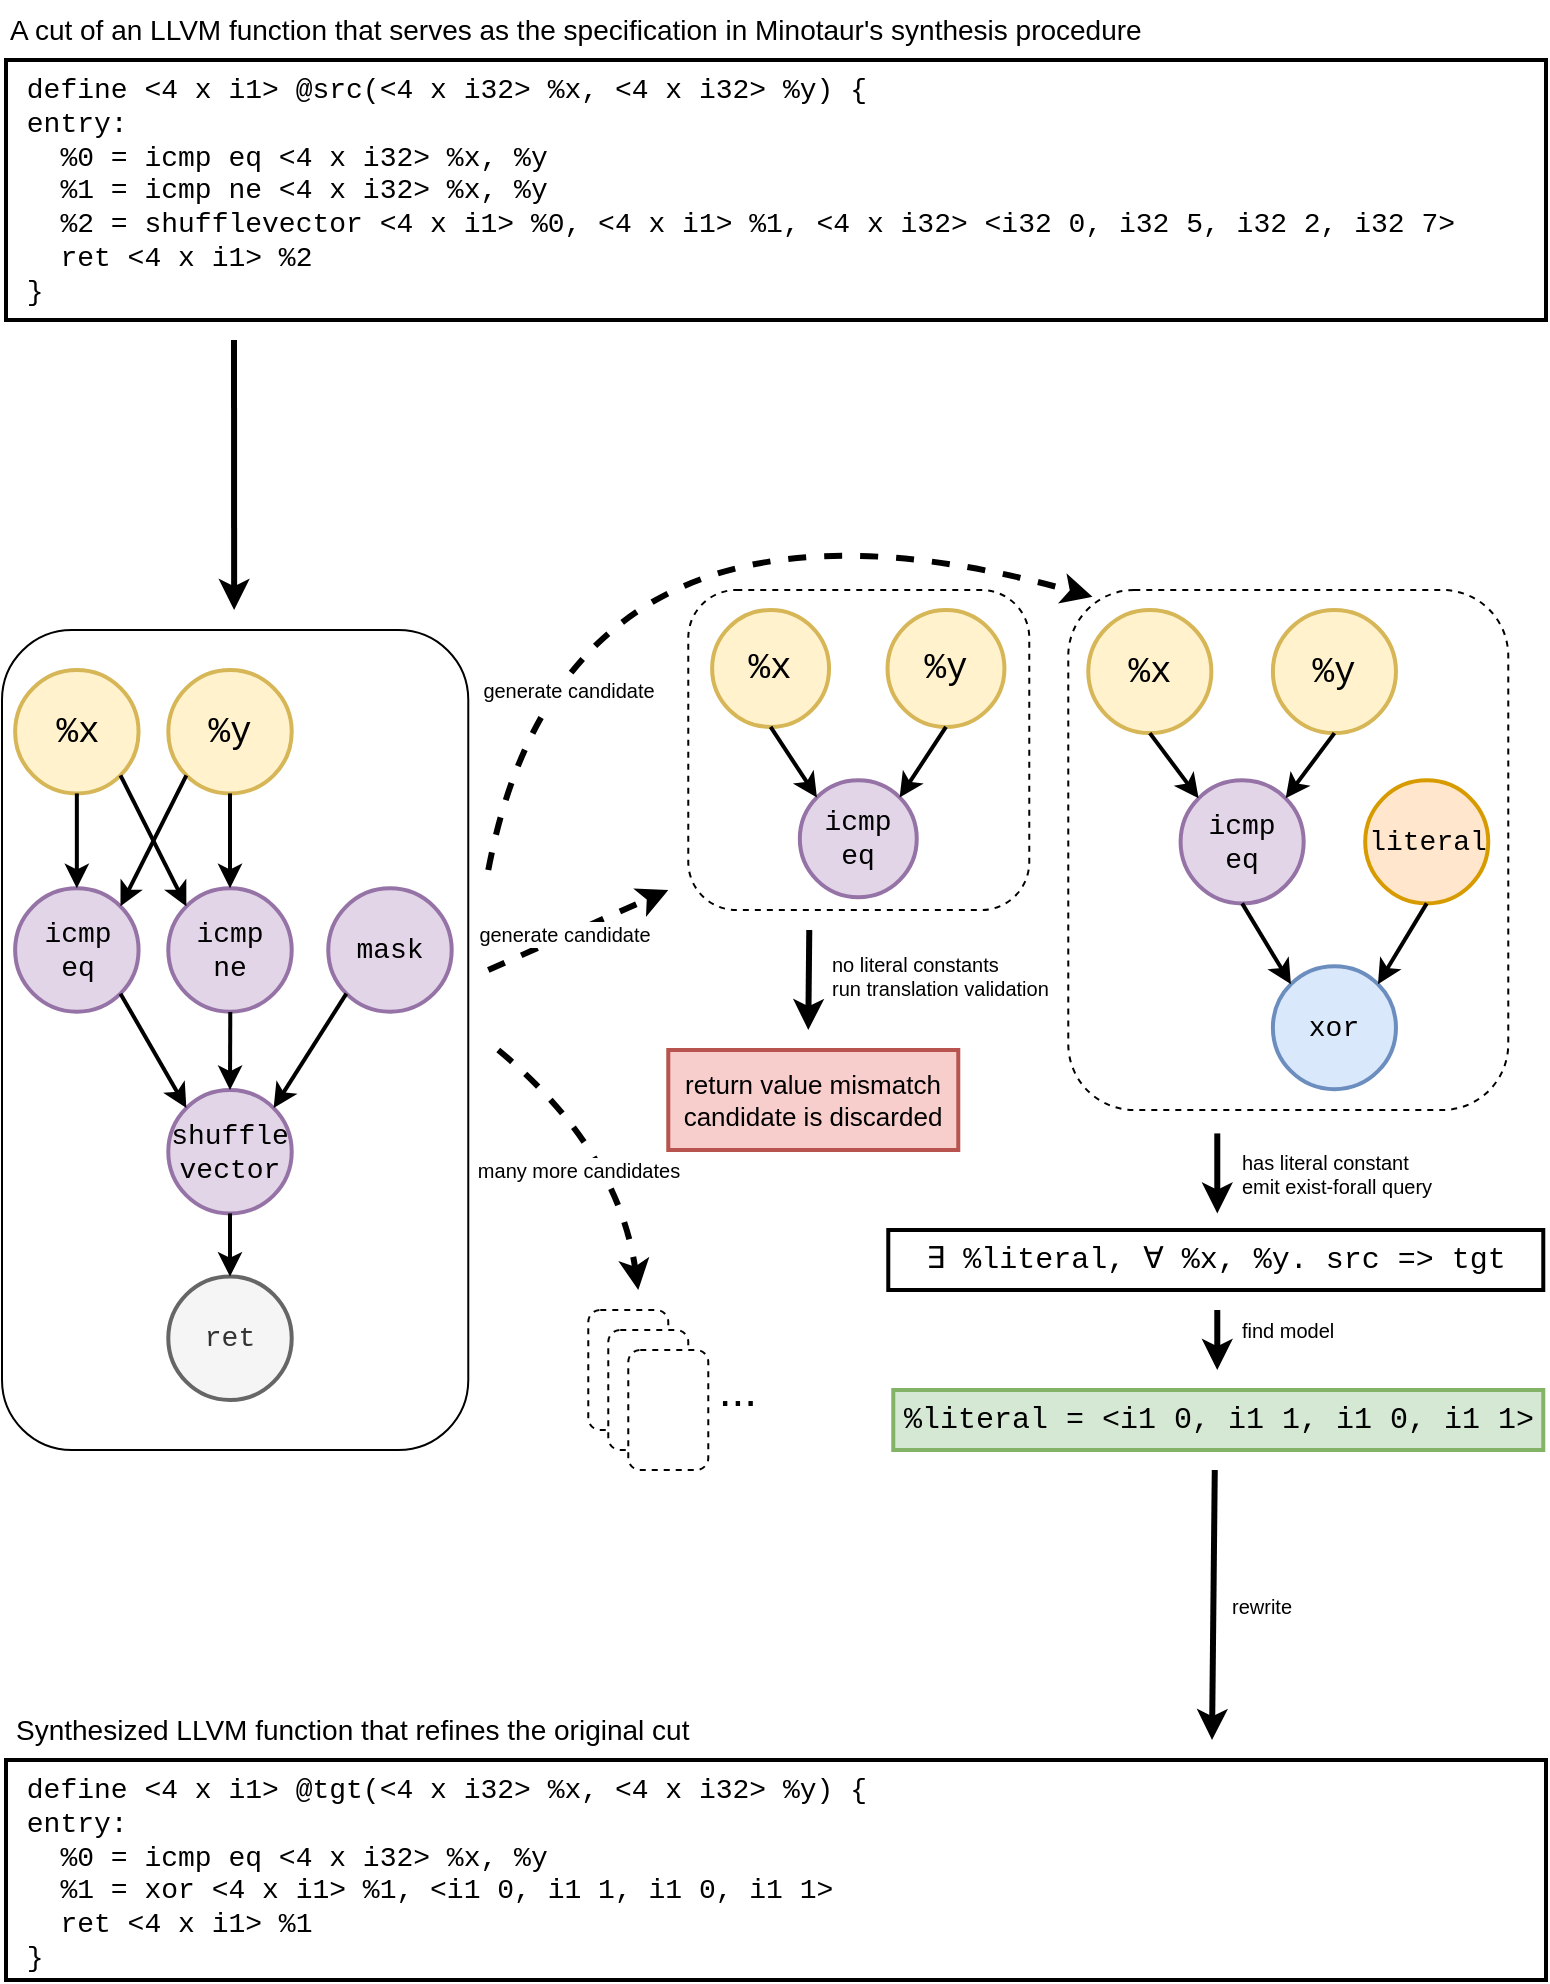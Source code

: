 <mxfile version="26.0.9">
  <diagram name="Page-1" id="1VRC2q2bQLJz0AdDCru2">
    <mxGraphModel dx="1393" dy="1241" grid="1" gridSize="10" guides="1" tooltips="1" connect="1" arrows="1" fold="1" page="1" pageScale="1" pageWidth="850" pageHeight="1100" math="0" shadow="0">
      <root>
        <mxCell id="0" />
        <mxCell id="1" parent="0" />
        <mxCell id="6MzHVBXv33oPtRZ-CpsC-39" value="" style="endArrow=classic;html=1;rounded=0;strokeWidth=3;dashed=1;verticalAlign=bottom;" parent="1" edge="1">
          <mxGeometry relative="1" as="geometry">
            <mxPoint x="281.14" y="535" as="sourcePoint" />
            <mxPoint x="371.14" y="495" as="targetPoint" />
          </mxGeometry>
        </mxCell>
        <mxCell id="6MzHVBXv33oPtRZ-CpsC-42" value="&lt;font style=&quot;font-size: 10px;&quot;&gt;generate candidate&lt;/font&gt;" style="edgeLabel;html=1;align=center;verticalAlign=bottom;resizable=0;points=[];rotation=0;" parent="6MzHVBXv33oPtRZ-CpsC-39" vertex="1" connectable="0">
          <mxGeometry y="-1" relative="1" as="geometry">
            <mxPoint x="-8" y="9" as="offset" />
          </mxGeometry>
        </mxCell>
        <mxCell id="clpaJocxuM_yP_q-SSFf-39" value="" style="rounded=1;whiteSpace=wrap;html=1;fillColor=none;" parent="1" vertex="1">
          <mxGeometry x="38" y="365" width="233.14" height="410" as="geometry" />
        </mxCell>
        <mxCell id="6MzHVBXv33oPtRZ-CpsC-58" value="" style="endArrow=classic;html=1;rounded=0;strokeWidth=3;" parent="1" edge="1">
          <mxGeometry relative="1" as="geometry">
            <mxPoint x="645.64" y="616.71" as="sourcePoint" />
            <mxPoint x="645.64" y="656.71" as="targetPoint" />
          </mxGeometry>
        </mxCell>
        <mxCell id="6MzHVBXv33oPtRZ-CpsC-60" value="&lt;div style=&quot;font-size: 10px;&quot;&gt;&lt;font style=&quot;font-size: 10px;&quot;&gt;has literal constant&lt;/font&gt;&lt;/div&gt;&lt;font style=&quot;font-size: 10px;&quot;&gt;emit exist-forall query&lt;/font&gt;" style="edgeLabel;html=1;align=left;verticalAlign=middle;resizable=0;points=[];fontSize=10;" parent="6MzHVBXv33oPtRZ-CpsC-58" vertex="1" connectable="0">
          <mxGeometry y="-1" relative="1" as="geometry">
            <mxPoint x="11" as="offset" />
          </mxGeometry>
        </mxCell>
        <mxCell id="6MzHVBXv33oPtRZ-CpsC-61" value="∃ %literal, ∀ %x, %y. src =&gt; tgt" style="text;whiteSpace=wrap;fontFamily=Courier New;fontSize=15;strokeColor=default;rounded=0;verticalAlign=middle;align=center;strokeWidth=2;" parent="1" vertex="1">
          <mxGeometry x="481.14" y="665" width="327.5" height="30" as="geometry" />
        </mxCell>
        <mxCell id="6MzHVBXv33oPtRZ-CpsC-66" value="" style="endArrow=classic;html=1;rounded=0;strokeWidth=3;" parent="1" edge="1">
          <mxGeometry relative="1" as="geometry">
            <mxPoint x="645.64" y="705" as="sourcePoint" />
            <mxPoint x="645.64" y="735" as="targetPoint" />
          </mxGeometry>
        </mxCell>
        <mxCell id="6MzHVBXv33oPtRZ-CpsC-68" value="&lt;font style=&quot;font-size: 10px;&quot;&gt;find model&lt;/font&gt;" style="edgeLabel;html=1;align=left;verticalAlign=middle;resizable=0;points=[];fontSize=10;" parent="6MzHVBXv33oPtRZ-CpsC-66" vertex="1" connectable="0">
          <mxGeometry y="-1" relative="1" as="geometry">
            <mxPoint x="11" y="-5" as="offset" />
          </mxGeometry>
        </mxCell>
        <mxCell id="6MzHVBXv33oPtRZ-CpsC-69" value="%literal = &lt;i1 0, i1 1, i1 0, i1 1&gt;" style="text;whiteSpace=wrap;fontFamily=Courier New;fontSize=15;strokeColor=#82b366;align=center;verticalAlign=middle;strokeWidth=2;fillColor=#d5e8d4;" parent="1" vertex="1">
          <mxGeometry x="483.64" y="745" width="325" height="30" as="geometry" />
        </mxCell>
        <mxCell id="6MzHVBXv33oPtRZ-CpsC-70" value=" define &lt;4 x i1&gt; @tgt(&lt;4 x i32&gt; %x, &lt;4 x i32&gt; %y) {&#xa; entry:&#xa;   %0 = icmp eq &lt;4 x i32&gt; %x, %y&#xa;   %1 = xor &lt;4 x i1&gt; %1, &lt;i1 0, i1 1, i1 0, i1 1&gt;&#xa;   ret &lt;4 x i1&gt; %1&#xa; }" style="text;whiteSpace=wrap;fontFamily=Courier New;fontSize=14;rounded=0;strokeColor=default;strokeWidth=2;" parent="1" vertex="1">
          <mxGeometry x="40" y="930" width="770" height="110" as="geometry" />
        </mxCell>
        <mxCell id="8LxSKqHP3K_tZCFsTD24-1" value=" define &lt;4 x i1&gt; @src(&lt;4 x i32&gt; %x, &lt;4 x i32&gt; %y) {&#xa; entry:&#xa;   %0 = icmp eq &lt;4 x i32&gt; %x, %y&#xa;   %1 = icmp ne &lt;4 x i32&gt; %x, %y&#xa;   %2 = shufflevector &lt;4 x i1&gt; %0, &lt;4 x i1&gt; %1, &lt;4 x i32&gt; &lt;i32 0, i32 5, i32 2, i32 7&gt;&#xa;   ret &lt;4 x i1&gt; %2&#xa; }" style="text;whiteSpace=wrap;fontFamily=Courier New;fontSize=14;strokeColor=default;spacingLeft=0;perimeterSpacing=0;strokeWidth=2;" parent="1" vertex="1">
          <mxGeometry x="40" y="80" width="770" height="130" as="geometry" />
        </mxCell>
        <mxCell id="8LxSKqHP3K_tZCFsTD24-5" value="rewrite" style="endArrow=classic;html=1;rounded=0;strokeWidth=3;fontSize=10;align=left;" parent="1" edge="1">
          <mxGeometry x="-0.001" y="7" relative="1" as="geometry">
            <mxPoint x="644.39" y="785" as="sourcePoint" />
            <mxPoint x="643" y="920" as="targetPoint" />
            <mxPoint as="offset" />
          </mxGeometry>
        </mxCell>
        <mxCell id="8LxSKqHP3K_tZCFsTD24-9" value="" style="endArrow=classic;html=1;rounded=0;strokeWidth=3;" parent="1" edge="1">
          <mxGeometry relative="1" as="geometry">
            <mxPoint x="154" y="220" as="sourcePoint" />
            <mxPoint x="154.07" y="355" as="targetPoint" />
          </mxGeometry>
        </mxCell>
        <mxCell id="clpaJocxuM_yP_q-SSFf-2" value="" style="group" parent="1" vertex="1" connectable="0">
          <mxGeometry x="581.14" y="355" width="210" height="250" as="geometry" />
        </mxCell>
        <mxCell id="clpaJocxuM_yP_q-SSFf-26" value="" style="rounded=1;whiteSpace=wrap;html=1;fillStyle=solid;fillColor=none;dashed=1;" parent="clpaJocxuM_yP_q-SSFf-2" vertex="1">
          <mxGeometry x="-10" y="-10" width="220" height="260" as="geometry" />
        </mxCell>
        <mxCell id="6MzHVBXv33oPtRZ-CpsC-33" value="&lt;font style=&quot;font-size: 18px;&quot;&gt;%x&lt;/font&gt;" style="ellipse;whiteSpace=wrap;html=1;aspect=fixed;fontFamily=Courier New;fontSize=16;strokeWidth=2;fillColor=#fff2cc;strokeColor=#d6b656;" parent="clpaJocxuM_yP_q-SSFf-2" vertex="1">
          <mxGeometry width="61.538" height="61.538" as="geometry" />
        </mxCell>
        <mxCell id="6MzHVBXv33oPtRZ-CpsC-44" value="icmp&lt;div&gt;eq&lt;/div&gt;" style="ellipse;whiteSpace=wrap;html=1;aspect=fixed;fontFamily=Courier New;fontSize=14;strokeWidth=2;fillColor=#e1d5e7;strokeColor=#9673a6;" parent="clpaJocxuM_yP_q-SSFf-2" vertex="1">
          <mxGeometry x="46.154" y="85.161" width="61.538" height="61.538" as="geometry" />
        </mxCell>
        <mxCell id="6MzHVBXv33oPtRZ-CpsC-45" value="xor" style="ellipse;whiteSpace=wrap;html=1;aspect=fixed;fontFamily=Courier New;fontSize=14;strokeWidth=2;fillColor=#dae8fc;strokeColor=#6c8ebf;" parent="clpaJocxuM_yP_q-SSFf-2" vertex="1">
          <mxGeometry x="92.308" y="178.065" width="61.538" height="61.538" as="geometry" />
        </mxCell>
        <mxCell id="6MzHVBXv33oPtRZ-CpsC-46" value="" style="endArrow=classic;html=1;rounded=0;entryX=0;entryY=0;entryDx=0;entryDy=0;strokeWidth=2;exitX=0.5;exitY=1;exitDx=0;exitDy=0;" parent="clpaJocxuM_yP_q-SSFf-2" source="6MzHVBXv33oPtRZ-CpsC-33" target="6MzHVBXv33oPtRZ-CpsC-44" edge="1">
          <mxGeometry width="50" height="50" relative="1" as="geometry">
            <mxPoint x="30.769" y="38.71" as="sourcePoint" />
            <mxPoint x="38.462" y="94.452" as="targetPoint" />
          </mxGeometry>
        </mxCell>
        <mxCell id="6MzHVBXv33oPtRZ-CpsC-49" value="" style="endArrow=classic;html=1;rounded=0;strokeWidth=2;exitX=0.5;exitY=1;exitDx=0;exitDy=0;entryX=0;entryY=0;entryDx=0;entryDy=0;" parent="clpaJocxuM_yP_q-SSFf-2" source="6MzHVBXv33oPtRZ-CpsC-44" target="6MzHVBXv33oPtRZ-CpsC-45" edge="1">
          <mxGeometry width="50" height="50" relative="1" as="geometry">
            <mxPoint x="76.538" y="147.097" as="sourcePoint" />
            <mxPoint x="115.385" y="178.065" as="targetPoint" />
          </mxGeometry>
        </mxCell>
        <mxCell id="6MzHVBXv33oPtRZ-CpsC-54" value="&lt;font style=&quot;font-size: 18px;&quot;&gt;%y&lt;/font&gt;" style="ellipse;whiteSpace=wrap;html=1;aspect=fixed;fontFamily=Courier New;fontSize=14;strokeWidth=2;fillColor=#fff2cc;strokeColor=#d6b656;" parent="clpaJocxuM_yP_q-SSFf-2" vertex="1">
          <mxGeometry x="92.308" width="61.538" height="61.538" as="geometry" />
        </mxCell>
        <mxCell id="6MzHVBXv33oPtRZ-CpsC-55" value="" style="endArrow=classic;html=1;rounded=0;entryX=1;entryY=0;entryDx=0;entryDy=0;strokeWidth=2;exitX=0.5;exitY=1;exitDx=0;exitDy=0;" parent="clpaJocxuM_yP_q-SSFf-2" source="6MzHVBXv33oPtRZ-CpsC-54" target="6MzHVBXv33oPtRZ-CpsC-44" edge="1">
          <mxGeometry width="50" height="50" relative="1" as="geometry">
            <mxPoint x="30.769" y="54.194" as="sourcePoint" />
            <mxPoint x="84.615" y="92.903" as="targetPoint" />
          </mxGeometry>
        </mxCell>
        <mxCell id="6MzHVBXv33oPtRZ-CpsC-56" value="literal" style="ellipse;whiteSpace=wrap;html=1;aspect=fixed;fontFamily=Courier New;fontSize=14;strokeWidth=2;fillColor=#ffe6cc;strokeColor=#d79b00;" parent="clpaJocxuM_yP_q-SSFf-2" vertex="1">
          <mxGeometry x="138.462" y="85.161" width="61.538" height="61.538" as="geometry" />
        </mxCell>
        <mxCell id="6MzHVBXv33oPtRZ-CpsC-57" value="" style="endArrow=classic;html=1;rounded=0;strokeWidth=2;exitX=0.5;exitY=1;exitDx=0;exitDy=0;entryX=1;entryY=0;entryDx=0;entryDy=0;" parent="clpaJocxuM_yP_q-SSFf-2" source="6MzHVBXv33oPtRZ-CpsC-56" target="6MzHVBXv33oPtRZ-CpsC-45" edge="1">
          <mxGeometry width="50" height="50" relative="1" as="geometry">
            <mxPoint x="84.231" y="154.839" as="sourcePoint" />
            <mxPoint x="143.846" y="178.065" as="targetPoint" />
          </mxGeometry>
        </mxCell>
        <mxCell id="clpaJocxuM_yP_q-SSFf-7" value="" style="group;fillColor=none;" parent="1" vertex="1" connectable="0">
          <mxGeometry x="376.14" y="355" width="255" height="340" as="geometry" />
        </mxCell>
        <mxCell id="clpaJocxuM_yP_q-SSFf-18" value="" style="group;fillColor=none;fillStyle=dots;rounded=0;" parent="clpaJocxuM_yP_q-SSFf-7" vertex="1" connectable="0">
          <mxGeometry x="5" y="-10" width="170.5" height="160" as="geometry" />
        </mxCell>
        <mxCell id="clpaJocxuM_yP_q-SSFf-17" value="" style="rounded=1;whiteSpace=wrap;html=1;fillColor=none;dashed=1;" parent="clpaJocxuM_yP_q-SSFf-18" vertex="1">
          <mxGeometry width="170.5" height="160" as="geometry" />
        </mxCell>
        <mxCell id="clpaJocxuM_yP_q-SSFf-8" value="&lt;font style=&quot;font-size: 18px;&quot;&gt;%x&lt;/font&gt;" style="ellipse;whiteSpace=wrap;html=1;aspect=fixed;fontFamily=Courier New;fontSize=16;strokeWidth=2;fillColor=#fff2cc;strokeColor=#d6b656;" parent="clpaJocxuM_yP_q-SSFf-18" vertex="1">
          <mxGeometry x="11.926" y="10.0" width="58.462" height="58.462" as="geometry" />
        </mxCell>
        <mxCell id="clpaJocxuM_yP_q-SSFf-9" value="icmp eq" style="ellipse;whiteSpace=wrap;html=1;aspect=fixed;fontFamily=Courier New;fontSize=14;strokeWidth=2;fillColor=#e1d5e7;strokeColor=#9673a6;" parent="clpaJocxuM_yP_q-SSFf-18" vertex="1">
          <mxGeometry x="55.772" y="95.16" width="58.462" height="58.462" as="geometry" />
        </mxCell>
        <mxCell id="clpaJocxuM_yP_q-SSFf-11" value="" style="endArrow=classic;html=1;rounded=0;entryX=0;entryY=0;entryDx=0;entryDy=0;strokeWidth=2;exitX=0.5;exitY=1;exitDx=0;exitDy=0;" parent="clpaJocxuM_yP_q-SSFf-18" source="clpaJocxuM_yP_q-SSFf-8" target="clpaJocxuM_yP_q-SSFf-9" edge="1">
          <mxGeometry width="50" height="50" relative="1" as="geometry">
            <mxPoint x="41.157" y="48.709" as="sourcePoint" />
            <mxPoint x="48.464" y="104.45" as="targetPoint" />
          </mxGeometry>
        </mxCell>
        <mxCell id="clpaJocxuM_yP_q-SSFf-13" value="&lt;font style=&quot;font-size: 18px;&quot;&gt;%y&lt;/font&gt;" style="ellipse;whiteSpace=wrap;html=1;aspect=fixed;fontFamily=Courier New;fontSize=14;strokeWidth=2;fillColor=#fff2cc;strokeColor=#d6b656;" parent="clpaJocxuM_yP_q-SSFf-18" vertex="1">
          <mxGeometry x="99.618" y="10.0" width="58.462" height="58.462" as="geometry" />
        </mxCell>
        <mxCell id="clpaJocxuM_yP_q-SSFf-14" value="" style="endArrow=classic;html=1;rounded=0;entryX=1;entryY=0;entryDx=0;entryDy=0;strokeWidth=2;exitX=0.5;exitY=1;exitDx=0;exitDy=0;" parent="clpaJocxuM_yP_q-SSFf-18" source="clpaJocxuM_yP_q-SSFf-13" target="clpaJocxuM_yP_q-SSFf-9" edge="1">
          <mxGeometry width="50" height="50" relative="1" as="geometry">
            <mxPoint x="41.157" y="64.193" as="sourcePoint" />
            <mxPoint x="92.311" y="102.902" as="targetPoint" />
          </mxGeometry>
        </mxCell>
        <mxCell id="clpaJocxuM_yP_q-SSFf-28" value="return value mismatch&#xa;candidate is discarded" style="text;whiteSpace=wrap;fontFamily=Helvetica;fontSize=13;strokeColor=#b85450;rounded=0;verticalAlign=middle;align=center;strokeWidth=2;fillColor=#f8cecc;" parent="clpaJocxuM_yP_q-SSFf-7" vertex="1">
          <mxGeometry x="-5" y="220" width="145" height="50" as="geometry" />
        </mxCell>
        <mxCell id="clpaJocxuM_yP_q-SSFf-21" value="" style="endArrow=classic;html=1;rounded=0;strokeWidth=3;" parent="clpaJocxuM_yP_q-SSFf-7" edge="1">
          <mxGeometry relative="1" as="geometry">
            <mxPoint x="65.5" y="160" as="sourcePoint" />
            <mxPoint x="65" y="210" as="targetPoint" />
          </mxGeometry>
        </mxCell>
        <mxCell id="clpaJocxuM_yP_q-SSFf-22" value="&lt;div style=&quot;font-size: 10px;&quot;&gt;&lt;font style=&quot;font-size: 10px;&quot;&gt;no literal constants&lt;/font&gt;&lt;/div&gt;&lt;div style=&quot;font-size: 10px;&quot;&gt;run translation validation&lt;/div&gt;" style="edgeLabel;html=1;align=left;verticalAlign=middle;resizable=0;points=[];" parent="clpaJocxuM_yP_q-SSFf-21" vertex="1" connectable="0">
          <mxGeometry y="-1" relative="1" as="geometry">
            <mxPoint x="11" y="-2" as="offset" />
          </mxGeometry>
        </mxCell>
        <mxCell id="6MzHVBXv33oPtRZ-CpsC-1" value="icmp&lt;div&gt;eq&lt;/div&gt;" style="ellipse;whiteSpace=wrap;html=1;aspect=fixed;fontFamily=Courier New;fontSize=14;strokeWidth=2;fillColor=#e1d5e7;strokeColor=#9673a6;" parent="1" vertex="1">
          <mxGeometry x="44.57" y="494.14" width="61.714" height="61.714" as="geometry" />
        </mxCell>
        <mxCell id="6MzHVBXv33oPtRZ-CpsC-2" value="icmp&lt;div&gt;ne&lt;/div&gt;" style="ellipse;whiteSpace=wrap;html=1;aspect=fixed;fontFamily=Courier New;fontSize=14;strokeWidth=2;fillColor=#e1d5e7;strokeColor=#9673a6;" parent="1" vertex="1">
          <mxGeometry x="121.142" y="494.14" width="61.714" height="61.714" as="geometry" />
        </mxCell>
        <mxCell id="6MzHVBXv33oPtRZ-CpsC-3" value="&lt;font style=&quot;font-size: 14px;&quot;&gt;shuffle&lt;/font&gt;&lt;div style=&quot;&quot;&gt;&lt;font style=&quot;font-size: 14px;&quot;&gt;vector&lt;/font&gt;&lt;/div&gt;" style="ellipse;whiteSpace=wrap;html=1;aspect=fixed;fontFamily=Courier New;fontSize=14;strokeWidth=2;fillColor=#e1d5e7;strokeColor=#9673a6;" parent="1" vertex="1">
          <mxGeometry x="121.142" y="594.996" width="61.714" height="61.714" as="geometry" />
        </mxCell>
        <mxCell id="6MzHVBXv33oPtRZ-CpsC-8" value="&lt;font style=&quot;font-size: 18px;&quot;&gt;%x&lt;/font&gt;" style="ellipse;whiteSpace=wrap;html=1;aspect=fixed;fontFamily=Courier New;fontSize=16;strokeWidth=2;fillColor=#fff2cc;strokeColor=#d6b656;" parent="1" vertex="1">
          <mxGeometry x="44.57" y="385" width="61.714" height="61.714" as="geometry" />
        </mxCell>
        <mxCell id="6MzHVBXv33oPtRZ-CpsC-11" value="" style="endArrow=classic;html=1;rounded=0;exitX=0.5;exitY=1;exitDx=0;exitDy=0;entryX=0.5;entryY=0;entryDx=0;entryDy=0;strokeWidth=2;" parent="1" source="6MzHVBXv33oPtRZ-CpsC-8" target="6MzHVBXv33oPtRZ-CpsC-1" edge="1">
          <mxGeometry width="50" height="50" relative="1" as="geometry">
            <mxPoint x="299.144" y="762.143" as="sourcePoint" />
            <mxPoint x="337.716" y="723.571" as="targetPoint" />
          </mxGeometry>
        </mxCell>
        <mxCell id="6MzHVBXv33oPtRZ-CpsC-12" value="" style="endArrow=classic;html=1;rounded=0;exitX=1;exitY=1;exitDx=0;exitDy=0;entryX=0;entryY=0;entryDx=0;entryDy=0;strokeWidth=2;" parent="1" source="6MzHVBXv33oPtRZ-CpsC-8" target="6MzHVBXv33oPtRZ-CpsC-2" edge="1">
          <mxGeometry width="50" height="50" relative="1" as="geometry">
            <mxPoint x="123.257" y="498.314" as="sourcePoint" />
            <mxPoint x="93.942" y="538.429" as="targetPoint" />
          </mxGeometry>
        </mxCell>
        <mxCell id="6MzHVBXv33oPtRZ-CpsC-15" value="" style="endArrow=classic;html=1;rounded=0;entryX=0.5;entryY=0;entryDx=0;entryDy=0;strokeWidth=2;" parent="1" target="6MzHVBXv33oPtRZ-CpsC-3" edge="1">
          <mxGeometry width="50" height="50" relative="1" as="geometry">
            <mxPoint x="152.14" y="556" as="sourcePoint" />
            <mxPoint x="238.972" y="632.543" as="targetPoint" />
          </mxGeometry>
        </mxCell>
        <mxCell id="6MzHVBXv33oPtRZ-CpsC-16" value="" style="endArrow=classic;html=1;rounded=0;exitX=1;exitY=1;exitDx=0;exitDy=0;strokeWidth=2;entryX=0;entryY=0;entryDx=0;entryDy=0;" parent="1" source="6MzHVBXv33oPtRZ-CpsC-1" target="6MzHVBXv33oPtRZ-CpsC-3" edge="1">
          <mxGeometry width="50" height="50" relative="1" as="geometry">
            <mxPoint x="123.257" y="482.886" as="sourcePoint" />
            <mxPoint x="83.142" y="530.714" as="targetPoint" />
          </mxGeometry>
        </mxCell>
        <mxCell id="6MzHVBXv33oPtRZ-CpsC-50" value="&lt;font style=&quot;font-size: 18px;&quot;&gt;%y&lt;/font&gt;" style="ellipse;whiteSpace=wrap;html=1;aspect=fixed;fontFamily=Courier New;fontSize=14;strokeWidth=2;fillColor=#fff2cc;strokeColor=#d6b656;" parent="1" vertex="1">
          <mxGeometry x="121.142" y="385" width="61.714" height="61.714" as="geometry" />
        </mxCell>
        <mxCell id="6MzHVBXv33oPtRZ-CpsC-51" value="" style="endArrow=classic;html=1;rounded=0;exitX=0.5;exitY=1;exitDx=0;exitDy=0;entryX=0.5;entryY=0;entryDx=0;entryDy=0;strokeWidth=2;" parent="1" source="6MzHVBXv33oPtRZ-CpsC-50" target="6MzHVBXv33oPtRZ-CpsC-2" edge="1">
          <mxGeometry width="50" height="50" relative="1" as="geometry">
            <mxPoint x="167.614" y="476.714" as="sourcePoint" />
            <mxPoint x="167.614" y="523" as="targetPoint" />
          </mxGeometry>
        </mxCell>
        <mxCell id="6MzHVBXv33oPtRZ-CpsC-53" value="" style="endArrow=classic;html=1;rounded=0;entryX=1;entryY=0;entryDx=0;entryDy=0;strokeWidth=2;exitX=0;exitY=1;exitDx=0;exitDy=0;" parent="1" source="6MzHVBXv33oPtRZ-CpsC-50" target="6MzHVBXv33oPtRZ-CpsC-1" edge="1">
          <mxGeometry width="50" height="50" relative="1" as="geometry">
            <mxPoint x="198.858" y="476.714" as="sourcePoint" />
            <mxPoint x="206.572" y="530.714" as="targetPoint" />
          </mxGeometry>
        </mxCell>
        <mxCell id="HPUjY_MpLUo8B48Nztpx-1" value="mask" style="ellipse;whiteSpace=wrap;html=1;aspect=fixed;fontFamily=Courier New;fontSize=14;strokeWidth=2;fillColor=#e1d5e7;strokeColor=#9673a6;" parent="1" vertex="1">
          <mxGeometry x="201.135" y="494.14" width="61.714" height="61.714" as="geometry" />
        </mxCell>
        <mxCell id="HPUjY_MpLUo8B48Nztpx-2" value="" style="endArrow=classic;html=1;rounded=0;entryX=1;entryY=0;entryDx=0;entryDy=0;strokeWidth=2;exitX=0;exitY=1;exitDx=0;exitDy=0;" parent="1" source="HPUjY_MpLUo8B48Nztpx-1" target="6MzHVBXv33oPtRZ-CpsC-3" edge="1">
          <mxGeometry width="50" height="50" relative="1" as="geometry">
            <mxPoint x="283.716" y="600.143" as="sourcePoint" />
            <mxPoint x="168" y="638.714" as="targetPoint" />
          </mxGeometry>
        </mxCell>
        <mxCell id="clpaJocxuM_yP_q-SSFf-43" value="&lt;font style=&quot;font-size: 10px;&quot;&gt;generate candidate&lt;/font&gt;" style="curved=1;endArrow=classic;html=1;rounded=0;strokeWidth=3;dashed=1;entryX=0.055;entryY=0.013;entryDx=0;entryDy=0;entryPerimeter=0;" parent="1" target="clpaJocxuM_yP_q-SSFf-26" edge="1">
          <mxGeometry x="-0.605" y="-22" width="50" height="50" relative="1" as="geometry">
            <mxPoint x="281.14" y="485" as="sourcePoint" />
            <mxPoint x="571.14" y="345" as="targetPoint" />
            <Array as="points">
              <mxPoint x="321.14" y="275" />
            </Array>
            <mxPoint as="offset" />
          </mxGeometry>
        </mxCell>
        <mxCell id="clpaJocxuM_yP_q-SSFf-48" value="&lt;font style=&quot;font-size: 10px;&quot;&gt;many more candidates&lt;/font&gt;" style="curved=1;endArrow=classic;html=1;rounded=0;strokeWidth=3;dashed=1;" parent="1" edge="1">
          <mxGeometry x="-0.071" y="-20" width="50" height="50" relative="1" as="geometry">
            <mxPoint x="286.14" y="575" as="sourcePoint" />
            <mxPoint x="356.14" y="695" as="targetPoint" />
            <Array as="points">
              <mxPoint x="346.14" y="625" />
            </Array>
            <mxPoint as="offset" />
          </mxGeometry>
        </mxCell>
        <mxCell id="clpaJocxuM_yP_q-SSFf-53" value="" style="group;fillColor=#FFFFFF;" parent="1" vertex="1" connectable="0">
          <mxGeometry x="331.14" y="705" width="60" height="80" as="geometry" />
        </mxCell>
        <mxCell id="clpaJocxuM_yP_q-SSFf-49" value="" style="rounded=1;whiteSpace=wrap;html=1;fillColor=#FFFFFF;dashed=1;" parent="clpaJocxuM_yP_q-SSFf-53" vertex="1">
          <mxGeometry width="40" height="60" as="geometry" />
        </mxCell>
        <mxCell id="clpaJocxuM_yP_q-SSFf-50" value="" style="rounded=1;whiteSpace=wrap;html=1;fillColor=#FFFFFF;dashed=1;" parent="clpaJocxuM_yP_q-SSFf-53" vertex="1">
          <mxGeometry x="10" y="10" width="40" height="60" as="geometry" />
        </mxCell>
        <mxCell id="clpaJocxuM_yP_q-SSFf-51" value="" style="rounded=1;whiteSpace=wrap;html=1;fillColor=#FFFFFF;dashed=1;" parent="clpaJocxuM_yP_q-SSFf-53" vertex="1">
          <mxGeometry x="20" y="20" width="40" height="60" as="geometry" />
        </mxCell>
        <mxCell id="clpaJocxuM_yP_q-SSFf-54" value="&lt;font style=&quot;font-size: 23px;&quot;&gt;...&lt;/font&gt;" style="text;html=1;align=center;verticalAlign=middle;whiteSpace=wrap;rounded=0;" parent="1" vertex="1">
          <mxGeometry x="376.14" y="730" width="60" height="30" as="geometry" />
        </mxCell>
        <mxCell id="clpaJocxuM_yP_q-SSFf-57" value="ret" style="ellipse;whiteSpace=wrap;html=1;aspect=fixed;fontFamily=Courier New;fontSize=14;strokeWidth=2;fillColor=#f5f5f5;strokeColor=#666666;fontColor=#333333;" parent="1" vertex="1">
          <mxGeometry x="121.142" y="688.286" width="61.714" height="61.714" as="geometry" />
        </mxCell>
        <mxCell id="clpaJocxuM_yP_q-SSFf-58" value="" style="endArrow=classic;html=1;rounded=0;entryX=0.5;entryY=0;entryDx=0;entryDy=0;strokeWidth=2;exitX=0.5;exitY=1;exitDx=0;exitDy=0;" parent="1" source="6MzHVBXv33oPtRZ-CpsC-3" target="clpaJocxuM_yP_q-SSFf-57" edge="1">
          <mxGeometry width="50" height="50" relative="1" as="geometry">
            <mxPoint x="162.14" y="566" as="sourcePoint" />
            <mxPoint x="162.14" y="605" as="targetPoint" />
          </mxGeometry>
        </mxCell>
        <mxCell id="8JumPkLQTMgy9wmEPP-X-2" value="&lt;font style=&quot;font-size: 14px;&quot;&gt;A cut of an LLVM function that serves as the specification in Minotaur&#39;s synthesis procedure&amp;nbsp;&lt;/font&gt;" style="whiteSpace=wrap;html=1;rounded=0;strokeColor=none;strokeWidth=2;align=left;verticalAlign=middle;fontFamily=Helvetica;fontSize=13;fontColor=default;fillColor=none;gradientColor=none;" parent="1" vertex="1">
          <mxGeometry x="40" y="50" width="580" height="30" as="geometry" />
        </mxCell>
        <mxCell id="8JumPkLQTMgy9wmEPP-X-3" value="&lt;font style=&quot;font-size: 14px;&quot;&gt;Synthesized LLVM function that refines the original cut&lt;/font&gt;" style="whiteSpace=wrap;html=1;rounded=0;strokeColor=none;strokeWidth=2;align=left;verticalAlign=middle;fontFamily=Helvetica;fontSize=13;fontColor=default;fillColor=none;gradientColor=none;" parent="1" vertex="1">
          <mxGeometry x="43.43" y="900" width="580" height="30" as="geometry" />
        </mxCell>
      </root>
    </mxGraphModel>
  </diagram>
</mxfile>
